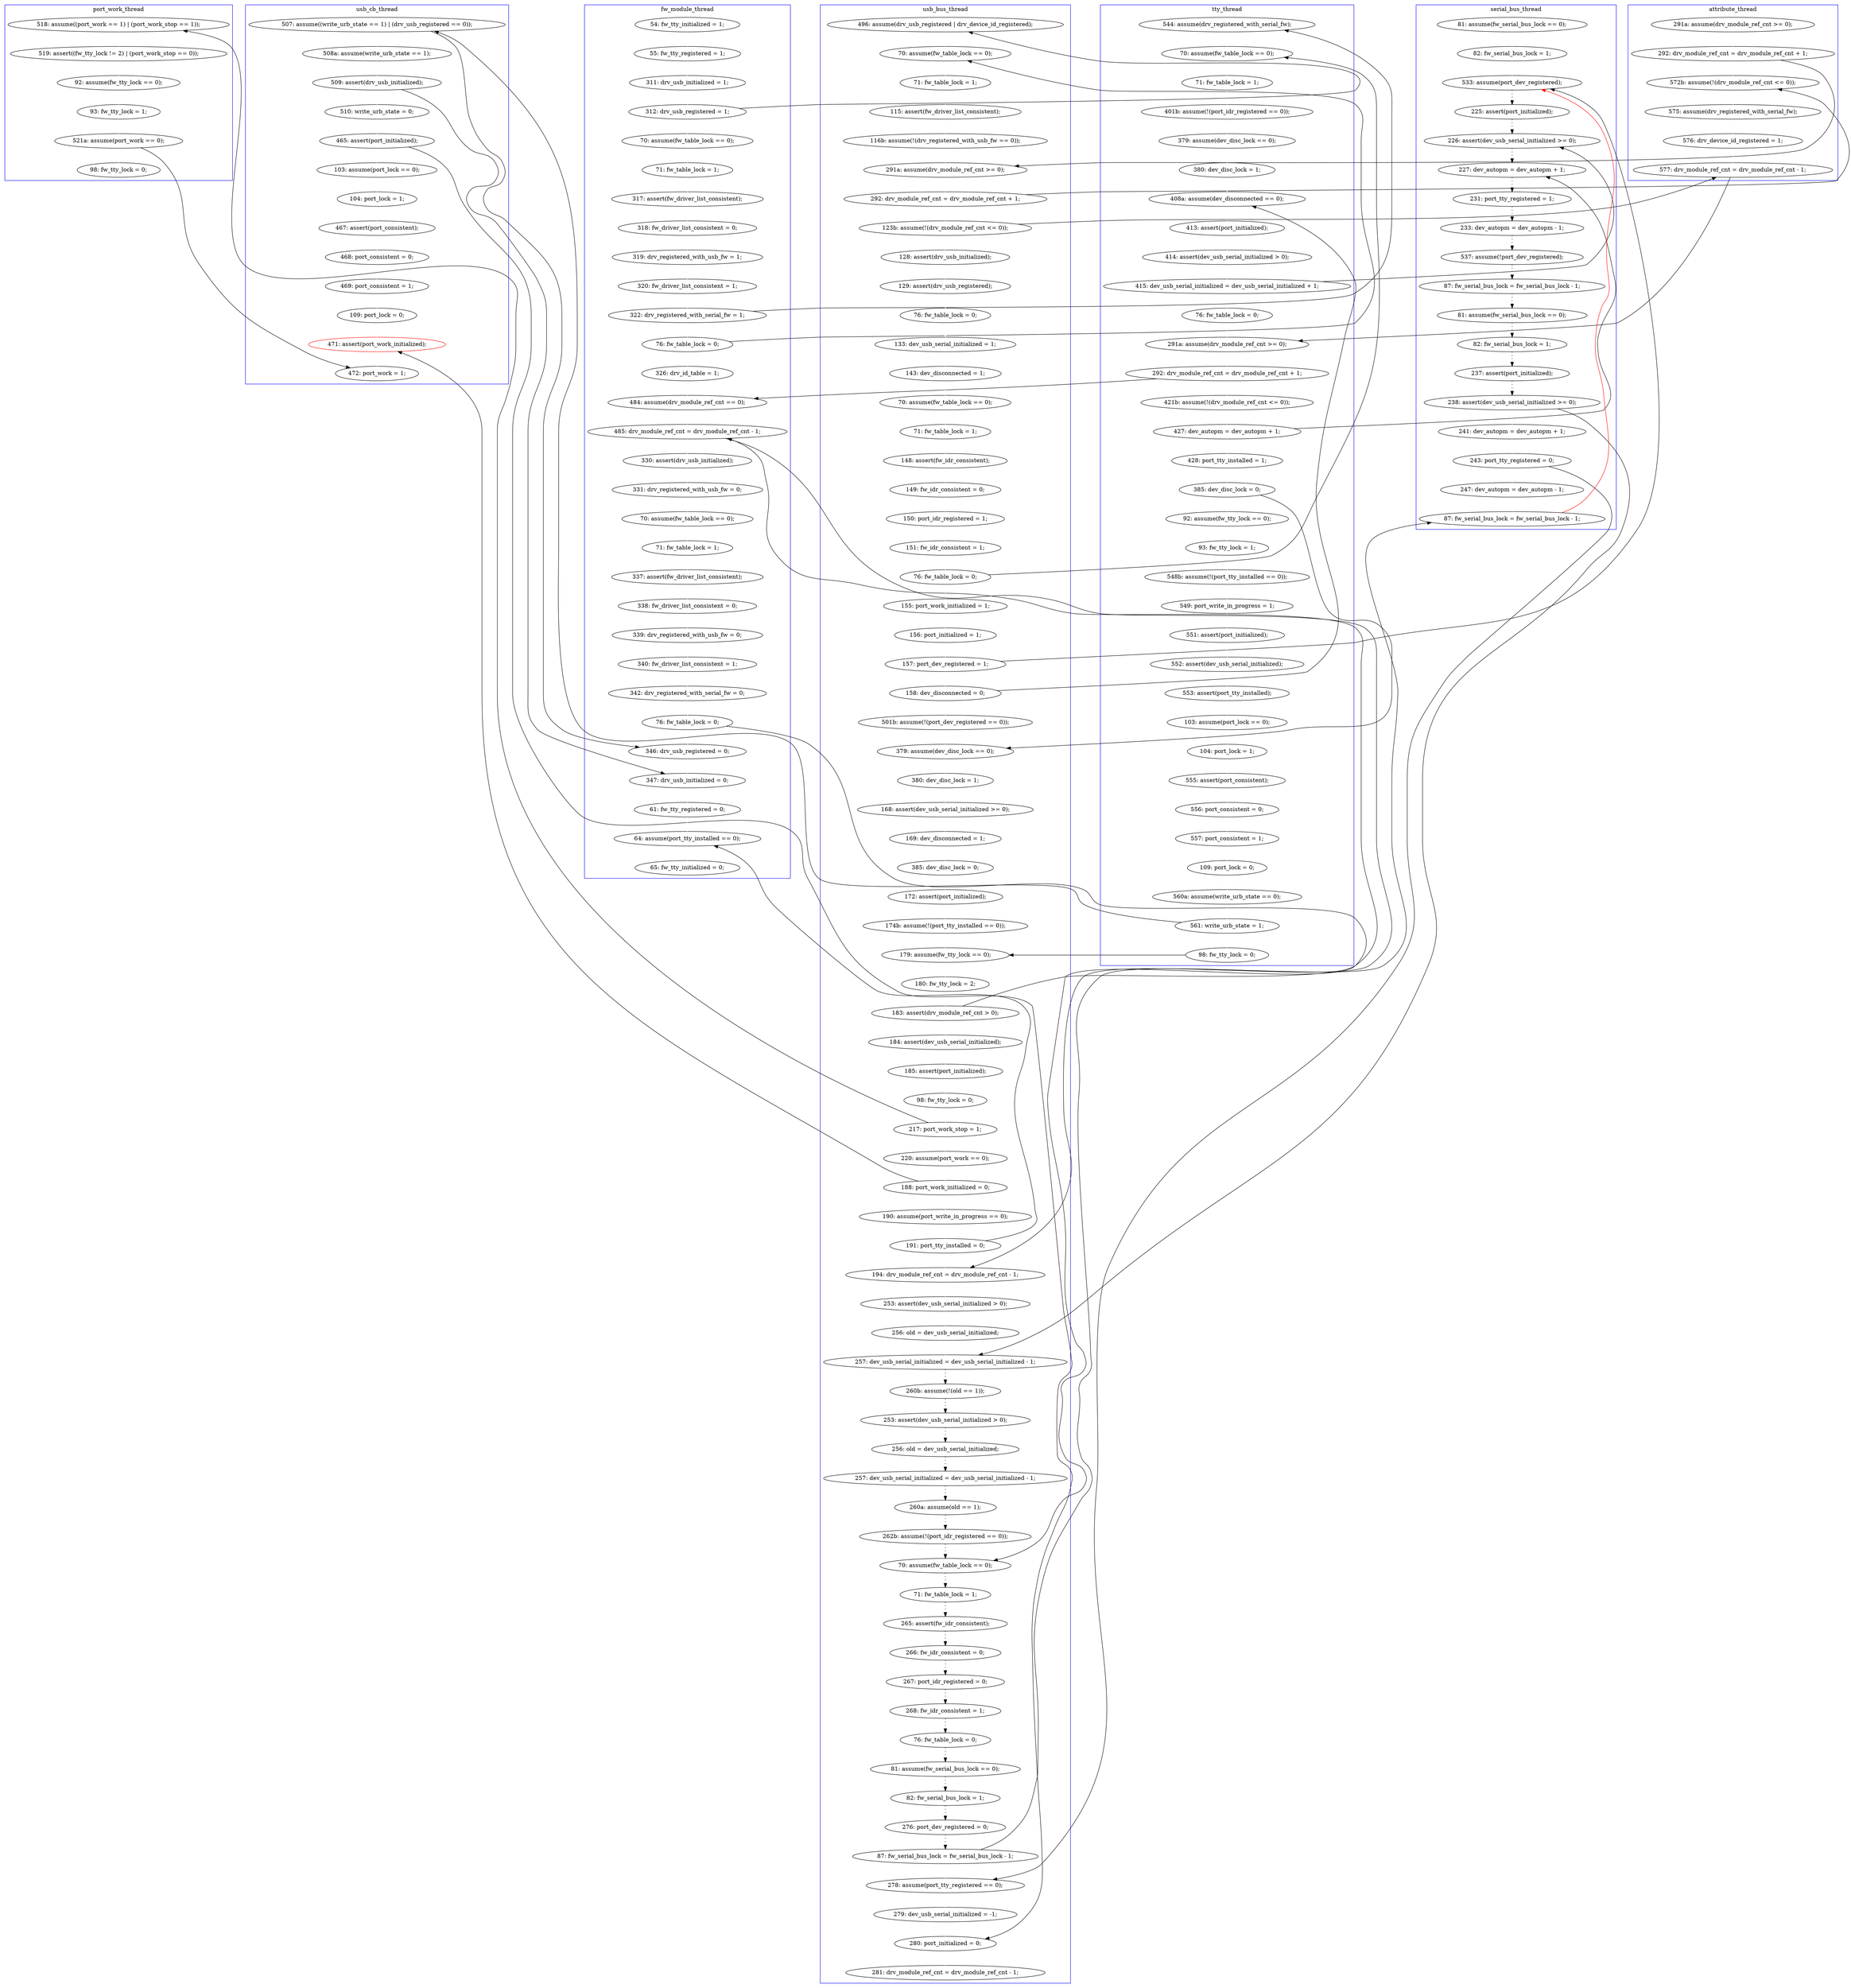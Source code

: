 digraph Counterexample {
	49 -> 50 [color = white, style = solid]
	353 -> 354 [color = black, style = dotted]
	316 -> 318 [color = black, style = dotted]
	151 -> 238 [color = black, style = solid, constraint = false]
	104 -> 131 [color = white, style = solid]
	136 -> 138 [color = white, style = solid]
	133 -> 136 [color = white, style = solid]
	205 -> 206 [color = white, style = solid]
	76 -> 77 [color = white, style = solid]
	96 -> 233 [color = white, style = solid]
	164 -> 270 [color = black, style = solid, constraint = false]
	387 -> 388 [color = black, style = dotted]
	243 -> 246 [color = white, style = solid]
	203 -> 337 [color = black, style = solid, constraint = false]
	393 -> 395 [color = white, style = solid]
	95 -> 96 [color = white, style = solid]
	398 -> 399 [color = white, style = solid]
	120 -> 121 [color = white, style = solid]
	277 -> 279 [color = black, style = dotted]
	371 -> 372 [color = black, style = dotted]
	252 -> 253 [color = white, style = solid]
	366 -> 367 [color = black, style = dotted]
	216 -> 220 [color = white, style = solid]
	56 -> 58 [color = white, style = solid]
	288 -> 289 [color = black, style = dotted]
	237 -> 238 [color = black, style = dotted]
	160 -> 268 [color = black, style = solid, constraint = false]
	334 -> 366 [color = black, style = solid, constraint = false]
	306 -> 322 [color = white, style = solid]
	220 -> 221 [color = white, style = solid]
	82 -> 87 [color = black, style = solid, constraint = false]
	255 -> 258 [color = white, style = solid]
	302 -> 383 [color = white, style = solid]
	67 -> 70 [color = white, style = solid]
	396 -> 398 [color = white, style = solid]
	198 -> 201 [color = white, style = solid]
	275 -> 294 [color = white, style = solid]
	173 -> 174 [color = white, style = solid]
	191 -> 193 [color = white, style = solid]
	160 -> 163 [color = white, style = solid]
	326 -> 327 [color = white, style = solid]
	148 -> 149 [color = white, style = solid]
	182 -> 239 [color = white, style = solid]
	141 -> 142 [color = white, style = solid]
	129 -> 131 [color = black, style = solid, constraint = false]
	110 -> 117 [color = white, style = solid]
	64 -> 66 [color = black, style = solid, constraint = false]
	266 -> 267 [color = black, style = solid, constraint = false]
	93 -> 159 [color = black, style = solid, constraint = false]
	313 -> 362 [color = white, style = solid]
	330 -> 334 [color = white, style = solid]
	81 -> 82 [color = white, style = solid]
	307 -> 314 [color = white, style = solid]
	286 -> 412 [color = black, style = solid, constraint = false]
	206 -> 343 [color = black, style = solid, constraint = false]
	311 -> 312 [color = white, style = solid]
	286 -> 307 [color = white, style = solid]
	174 -> 177 [color = white, style = solid]
	151 -> 154 [color = white, style = solid]
	238 -> 270 [color = black, style = dotted]
	58 -> 61 [color = white, style = solid]
	233 -> 237 [color = black, style = dotted]
	240 -> 242 [color = white, style = solid]
	142 -> 148 [color = white, style = solid]
	190 -> 191 [color = white, style = solid]
	186 -> 187 [color = white, style = solid]
	131 -> 132 [color = white, style = solid]
	42 -> 45 [color = white, style = solid]
	262 -> 264 [color = white, style = solid]
	254 -> 255 [color = white, style = solid]
	72 -> 81 [color = white, style = solid]
	177 -> 178 [color = white, style = solid]
	289 -> 293 [color = black, style = dotted]
	138 -> 145 [color = white, style = solid]
	165 -> 168 [color = white, style = solid]
	253 -> 269 [color = black, style = solid, constraint = false]
	248 -> 250 [color = white, style = solid]
	121 -> 123 [color = white, style = solid]
	268 -> 269 [color = white, style = solid]
	150 -> 151 [color = white, style = solid]
	328 -> 329 [color = white, style = solid]
	359 -> 366 [color = black, style = dotted]
	50 -> 52 [color = white, style = solid]
	149 -> 150 [color = white, style = solid]
	53 -> 66 [color = white, style = solid]
	337 -> 343 [color = white, style = solid]
	230 -> 267 [color = white, style = solid]
	323 -> 326 [color = white, style = solid]
	212 -> 215 [color = white, style = solid]
	82 -> 88 [color = white, style = solid]
	370 -> 371 [color = black, style = dotted]
	408 -> 412 [color = white, style = solid]
	246 -> 248 [color = white, style = solid]
	334 -> 337 [color = white, style = solid]
	163 -> 164 [color = white, style = solid]
	215 -> 216 [color = white, style = solid]
	125 -> 126 [color = white, style = solid]
	242 -> 243 [color = white, style = solid]
	87 -> 89 [color = white, style = solid]
	276 -> 277 [color = black, style = dotted]
	267 -> 303 [color = white, style = solid]
	270 -> 276 [color = black, style = dotted]
	258 -> 262 [color = white, style = solid]
	193 -> 194 [color = white, style = solid]
	372 -> 373 [color = black, style = dotted]
	179 -> 186 [color = white, style = solid]
	54 -> 56 [color = white, style = solid]
	279 -> 283 [color = black, style = dotted]
	123 -> 124 [color = white, style = solid]
	264 -> 266 [color = white, style = solid]
	98 -> 101 [color = white, style = solid]
	206 -> 208 [color = white, style = solid]
	283 -> 288 [color = black, style = dotted]
	61 -> 64 [color = white, style = solid]
	322 -> 323 [color = white, style = solid]
	362 -> 410 [color = white, style = solid]
	412 -> 413 [color = white, style = solid]
	239 -> 240 [color = white, style = solid]
	101 -> 110 [color = white, style = solid]
	269 -> 307 [color = black, style = solid, constraint = false]
	37 -> 38 [color = white, style = solid]
	168 -> 173 [color = white, style = solid]
	228 -> 251 [color = black, style = solid, constraint = false]
	318 -> 353 [color = black, style = dotted]
	293 -> 311 [color = black, style = dotted]
	329 -> 330 [color = white, style = solid]
	132 -> 137 [color = white, style = solid]
	159 -> 160 [color = white, style = solid]
	280 -> 286 [color = white, style = solid]
	178 -> 179 [color = white, style = solid]
	302 -> 303 [color = black, style = solid, constraint = false]
	269 -> 305 [color = white, style = solid]
	129 -> 133 [color = white, style = solid]
	38 -> 42 [color = white, style = solid]
	393 -> 410 [color = black, style = solid, constraint = false]
	64 -> 210 [color = white, style = solid]
	354 -> 355 [color = black, style = dotted]
	315 -> 316 [color = white, style = solid]
	117 -> 120 [color = white, style = solid]
	145 -> 148 [color = black, style = solid, constraint = false]
	266 -> 280 [color = white, style = solid]
	311 -> 316 [color = black, style = solid, constraint = false]
	314 -> 315 [color = white, style = solid]
	201 -> 202 [color = white, style = solid]
	138 -> 233 [color = black, style = solid, constraint = false]
	187 -> 190 [color = white, style = solid]
	388 -> 390 [color = black, style = dotted]
	203 -> 205 [color = white, style = solid]
	250 -> 251 [color = white, style = solid]
	373 -> 376 [color = black, style = dotted]
	52 -> 54 [color = white, style = solid]
	312 -> 313 [color = white, style = solid]
	88 -> 93 [color = black, style = solid, constraint = false]
	294 -> 298 [color = white, style = solid]
	194 -> 195 [color = white, style = solid]
	77 -> 87 [color = white, style = solid]
	66 -> 67 [color = white, style = solid]
	61 -> 104 [color = black, style = solid, constraint = false]
	77 -> 81 [color = black, style = solid, constraint = false]
	195 -> 198 [color = white, style = solid]
	88 -> 97 [color = white, style = solid]
	355 -> 357 [color = black, style = dotted]
	253 -> 254 [color = white, style = solid]
	97 -> 98 [color = white, style = solid]
	343 -> 408 [color = white, style = solid]
	212 -> 398 [color = black, style = solid, constraint = false]
	137 -> 141 [color = white, style = solid]
	202 -> 228 [color = white, style = solid]
	164 -> 165 [color = white, style = solid]
	327 -> 328 [color = white, style = solid]
	45 -> 49 [color = white, style = solid]
	395 -> 396 [color = white, style = solid]
	367 -> 370 [color = black, style = dotted]
	89 -> 91 [color = white, style = solid]
	210 -> 268 [color = white, style = solid]
	298 -> 299 [color = white, style = solid]
	168 -> 239 [color = black, style = solid, constraint = false]
	410 -> 233 [color = red, style = solid, constraint = false]
	313 -> 395 [color = black, style = solid, constraint = false]
	251 -> 252 [color = white, style = solid]
	208 -> 212 [color = white, style = solid]
	202 -> 203 [color = black, style = solid, constraint = false]
	222 -> 230 [color = white, style = solid]
	221 -> 222 [color = white, style = solid]
	91 -> 93 [color = white, style = solid]
	357 -> 359 [color = black, style = dotted]
	124 -> 125 [color = white, style = solid]
	45 -> 53 [color = black, style = solid, constraint = false]
	376 -> 387 [color = black, style = dotted]
	390 -> 393 [color = black, style = dotted]
	262 -> 275 [color = black, style = solid, constraint = false]
	70 -> 72 [color = white, style = solid]
	305 -> 306 [color = white, style = solid]
	154 -> 159 [color = white, style = solid]
	299 -> 302 [color = white, style = solid]
	145 -> 182 [color = white, style = solid]
	126 -> 129 [color = white, style = solid]
	subgraph cluster5 {
		label = attribute_thread
		color = blue
		77  [label = "292: drv_module_ref_cnt = drv_module_ref_cnt + 1;"]
		76  [label = "291a: assume(drv_module_ref_cnt >= 0);"]
		93  [label = "577: drv_module_ref_cnt = drv_module_ref_cnt - 1;"]
		91  [label = "576: drv_device_id_registered = 1;"]
		89  [label = "575: assume(drv_registered_with_serial_fw);"]
		87  [label = "572b: assume(!(drv_module_ref_cnt <= 0));"]
	}
	subgraph cluster6 {
		label = usb_cb_thread
		color = blue
		216  [label = "104: port_lock = 1;"]
		230  [label = "109: port_lock = 0;"]
		267  [label = "471: assert(port_work_initialized);", color = red]
		203  [label = "507: assume((write_urb_state == 1) | (drv_usb_registered == 0));"]
		212  [label = "465: assert(port_initialized);"]
		215  [label = "103: assume(port_lock == 0);"]
		222  [label = "469: port_consistent = 1;"]
		303  [label = "472: port_work = 1;"]
		221  [label = "468: port_consistent = 0;"]
		220  [label = "467: assert(port_consistent);"]
		205  [label = "508a: assume(write_urb_state == 1);"]
		208  [label = "510: write_urb_state = 0;"]
		206  [label = "509: assert(drv_usb_initialized);"]
	}
	subgraph cluster7 {
		label = port_work_thread
		color = blue
		298  [label = "92: assume(fw_tty_lock == 0);"]
		383  [label = "98: fw_tty_lock = 0;"]
		275  [label = "518: assume((port_work == 1) | (port_work_stop == 1));"]
		302  [label = "521a: assume(port_work == 0);"]
		294  [label = "519: assert((fw_tty_lock != 2) | (port_work_stop == 0));"]
		299  [label = "93: fw_tty_lock = 1;"]
	}
	subgraph cluster1 {
		label = fw_module_thread
		color = blue
		306  [label = "331: drv_registered_with_usb_fw = 0;"]
		322  [label = "70: assume(fw_table_lock == 0);"]
		408  [label = "61: fw_tty_registered = 0;"]
		52  [label = "317: assert(fw_driver_list_consistent);"]
		334  [label = "76: fw_table_lock = 0;"]
		269  [label = "485: drv_module_ref_cnt = drv_module_ref_cnt - 1;"]
		305  [label = "330: assert(drv_usb_initialized);"]
		37  [label = "54: fw_tty_initialized = 1;"]
		327  [label = "338: fw_driver_list_consistent = 0;"]
		64  [label = "76: fw_table_lock = 0;"]
		343  [label = "347: drv_usb_initialized = 0;"]
		326  [label = "337: assert(fw_driver_list_consistent);"]
		413  [label = "65: fw_tty_initialized = 0;"]
		412  [label = "64: assume(port_tty_installed == 0);"]
		328  [label = "339: drv_registered_with_usb_fw = 0;"]
		49  [label = "70: assume(fw_table_lock == 0);"]
		210  [label = "326: drv_id_table = 1;"]
		329  [label = "340: fw_driver_list_consistent = 1;"]
		58  [label = "320: fw_driver_list_consistent = 1;"]
		50  [label = "71: fw_table_lock = 1;"]
		38  [label = "55: fw_tty_registered = 1;"]
		45  [label = "312: drv_usb_registered = 1;"]
		330  [label = "342: drv_registered_with_serial_fw = 0;"]
		337  [label = "346: drv_usb_registered = 0;"]
		42  [label = "311: drv_usb_initialized = 1;"]
		61  [label = "322: drv_registered_with_serial_fw = 1;"]
		54  [label = "318: fw_driver_list_consistent = 0;"]
		56  [label = "319: drv_registered_with_usb_fw = 1;"]
		323  [label = "71: fw_table_lock = 1;"]
		268  [label = "484: assume(drv_module_ref_cnt == 0);"]
	}
	subgraph cluster3 {
		label = serial_bus_thread
		color = blue
		233  [label = "533: assume(port_dev_registered);"]
		270  [label = "227: dev_autopm = dev_autopm + 1;"]
		410  [label = "87: fw_serial_bus_lock = fw_serial_bus_lock - 1;"]
		279  [label = "537: assume(!port_dev_registered);"]
		293  [label = "237: assert(port_initialized);"]
		237  [label = "225: assert(port_initialized);"]
		311  [label = "238: assert(dev_usb_serial_initialized >= 0);"]
		96  [label = "82: fw_serial_bus_lock = 1;"]
		95  [label = "81: assume(fw_serial_bus_lock == 0);"]
		313  [label = "243: port_tty_registered = 0;"]
		312  [label = "241: dev_autopm = dev_autopm + 1;"]
		238  [label = "226: assert(dev_usb_serial_initialized >= 0);"]
		289  [label = "82: fw_serial_bus_lock = 1;"]
		288  [label = "81: assume(fw_serial_bus_lock == 0);"]
		362  [label = "247: dev_autopm = dev_autopm - 1;"]
		283  [label = "87: fw_serial_bus_lock = fw_serial_bus_lock - 1;"]
		276  [label = "231: port_tty_registered = 1;"]
		277  [label = "233: dev_autopm = dev_autopm - 1;"]
	}
	subgraph cluster4 {
		label = tty_thread
		color = blue
		228  [label = "98: fw_tty_lock = 0;"]
		159  [label = "291a: assume(drv_module_ref_cnt >= 0);"]
		178  [label = "549: port_write_in_progress = 1;"]
		198  [label = "109: port_lock = 0;"]
		149  [label = "413: assert(port_initialized);"]
		201  [label = "560a: assume(write_urb_state == 0);"]
		173  [label = "92: assume(fw_tty_lock == 0);"]
		202  [label = "561: write_urb_state = 1;"]
		132  [label = "71: fw_table_lock = 1;"]
		177  [label = "548b: assume(!(port_tty_installed == 0));"]
		131  [label = "70: assume(fw_table_lock == 0);"]
		187  [label = "553: assert(port_tty_installed);"]
		179  [label = "551: assert(port_initialized);"]
		104  [label = "544: assume(drv_registered_with_serial_fw);"]
		151  [label = "415: dev_usb_serial_initialized = dev_usb_serial_initialized + 1;"]
		165  [label = "428: port_tty_installed = 1;"]
		160  [label = "292: drv_module_ref_cnt = drv_module_ref_cnt + 1;"]
		193  [label = "555: assert(port_consistent);"]
		137  [label = "401b: assume(!(port_idr_registered == 0));"]
		195  [label = "557: port_consistent = 1;"]
		190  [label = "103: assume(port_lock == 0);"]
		154  [label = "76: fw_table_lock = 0;"]
		164  [label = "427: dev_autopm = dev_autopm + 1;"]
		163  [label = "421b: assume(!(drv_module_ref_cnt <= 0));"]
		194  [label = "556: port_consistent = 0;"]
		186  [label = "552: assert(dev_usb_serial_initialized);"]
		191  [label = "104: port_lock = 1;"]
		148  [label = "408a: assume(dev_disconnected == 0);"]
		168  [label = "385: dev_disc_lock = 0;"]
		142  [label = "380: dev_disc_lock = 1;"]
		141  [label = "379: assume(dev_disc_lock == 0);"]
		174  [label = "93: fw_tty_lock = 1;"]
		150  [label = "414: assert(dev_usb_serial_initialized > 0);"]
	}
	subgraph cluster2 {
		label = usb_bus_thread
		color = blue
		399  [label = "281: drv_module_ref_cnt = drv_module_ref_cnt - 1;"]
		123  [label = "148: assert(fw_idr_consistent);"]
		286  [label = "191: port_tty_installed = 0;"]
		145  [label = "158: dev_disconnected = 0;"]
		357  [label = "260a: assume(old == 1);"]
		242  [label = "168: assert(dev_usb_serial_initialized >= 0);"]
		66  [label = "70: assume(fw_table_lock == 0);"]
		387  [label = "81: assume(fw_serial_bus_lock == 0);"]
		136  [label = "156: port_initialized = 1;"]
		373  [label = "268: fw_idr_consistent = 1;"]
		251  [label = "179: assume(fw_tty_lock == 0);"]
		240  [label = "380: dev_disc_lock = 1;"]
		316  [label = "257: dev_usb_serial_initialized = dev_usb_serial_initialized - 1;"]
		248  [label = "172: assert(port_initialized);"]
		117  [label = "143: dev_disconnected = 1;"]
		262  [label = "217: port_work_stop = 1;"]
		120  [label = "70: assume(fw_table_lock == 0);"]
		129  [label = "76: fw_table_lock = 0;"]
		72  [label = "116b: assume(!(drv_registered_with_usb_fw == 0));"]
		398  [label = "280: port_initialized = 0;"]
		393  [label = "87: fw_serial_bus_lock = fw_serial_bus_lock - 1;"]
		354  [label = "256: old = dev_usb_serial_initialized;"]
		367  [label = "71: fw_table_lock = 1;"]
		110  [label = "133: dev_usb_serial_initialized = 1;"]
		307  [label = "194: drv_module_ref_cnt = drv_module_ref_cnt - 1;"]
		254  [label = "184: assert(dev_usb_serial_initialized);"]
		133  [label = "155: port_work_initialized = 1;"]
		98  [label = "129: assert(drv_usb_registered);"]
		125  [label = "150: port_idr_registered = 1;"]
		266  [label = "188: port_work_initialized = 0;"]
		366  [label = "70: assume(fw_table_lock == 0);"]
		359  [label = "262b: assume(!(port_idr_registered == 0));"]
		126  [label = "151: fw_idr_consistent = 1;"]
		355  [label = "257: dev_usb_serial_initialized = dev_usb_serial_initialized - 1;"]
		318  [label = "260b: assume(!(old == 1));"]
		182  [label = "501b: assume(!(port_dev_registered == 0));"]
		88  [label = "123b: assume(!(drv_module_ref_cnt <= 0));"]
		70  [label = "115: assert(fw_driver_list_consistent);"]
		121  [label = "71: fw_table_lock = 1;"]
		370  [label = "265: assert(fw_idr_consistent);"]
		239  [label = "379: assume(dev_disc_lock == 0);"]
		396  [label = "279: dev_usb_serial_initialized = -1;"]
		243  [label = "169: dev_disconnected = 1;"]
		280  [label = "190: assume(port_write_in_progress == 0);"]
		371  [label = "266: fw_idr_consistent = 0;"]
		353  [label = "253: assert(dev_usb_serial_initialized > 0);"]
		250  [label = "174b: assume(!(port_tty_installed == 0));"]
		390  [label = "276: port_dev_registered = 0;"]
		138  [label = "157: port_dev_registered = 1;"]
		81  [label = "291a: assume(drv_module_ref_cnt >= 0);"]
		264  [label = "220: assume(port_work == 0);"]
		53  [label = "496: assume(drv_usb_registered | drv_device_id_registered);"]
		314  [label = "253: assert(dev_usb_serial_initialized > 0);"]
		376  [label = "76: fw_table_lock = 0;"]
		124  [label = "149: fw_idr_consistent = 0;"]
		388  [label = "82: fw_serial_bus_lock = 1;"]
		67  [label = "71: fw_table_lock = 1;"]
		315  [label = "256: old = dev_usb_serial_initialized;"]
		252  [label = "180: fw_tty_lock = 2;"]
		82  [label = "292: drv_module_ref_cnt = drv_module_ref_cnt + 1;"]
		255  [label = "185: assert(port_initialized);"]
		395  [label = "278: assume(port_tty_registered == 0);"]
		101  [label = "76: fw_table_lock = 0;"]
		253  [label = "183: assert(drv_module_ref_cnt > 0);"]
		97  [label = "128: assert(drv_usb_initialized);"]
		246  [label = "385: dev_disc_lock = 0;"]
		258  [label = "98: fw_tty_lock = 0;"]
		372  [label = "267: port_idr_registered = 0;"]
	}
}